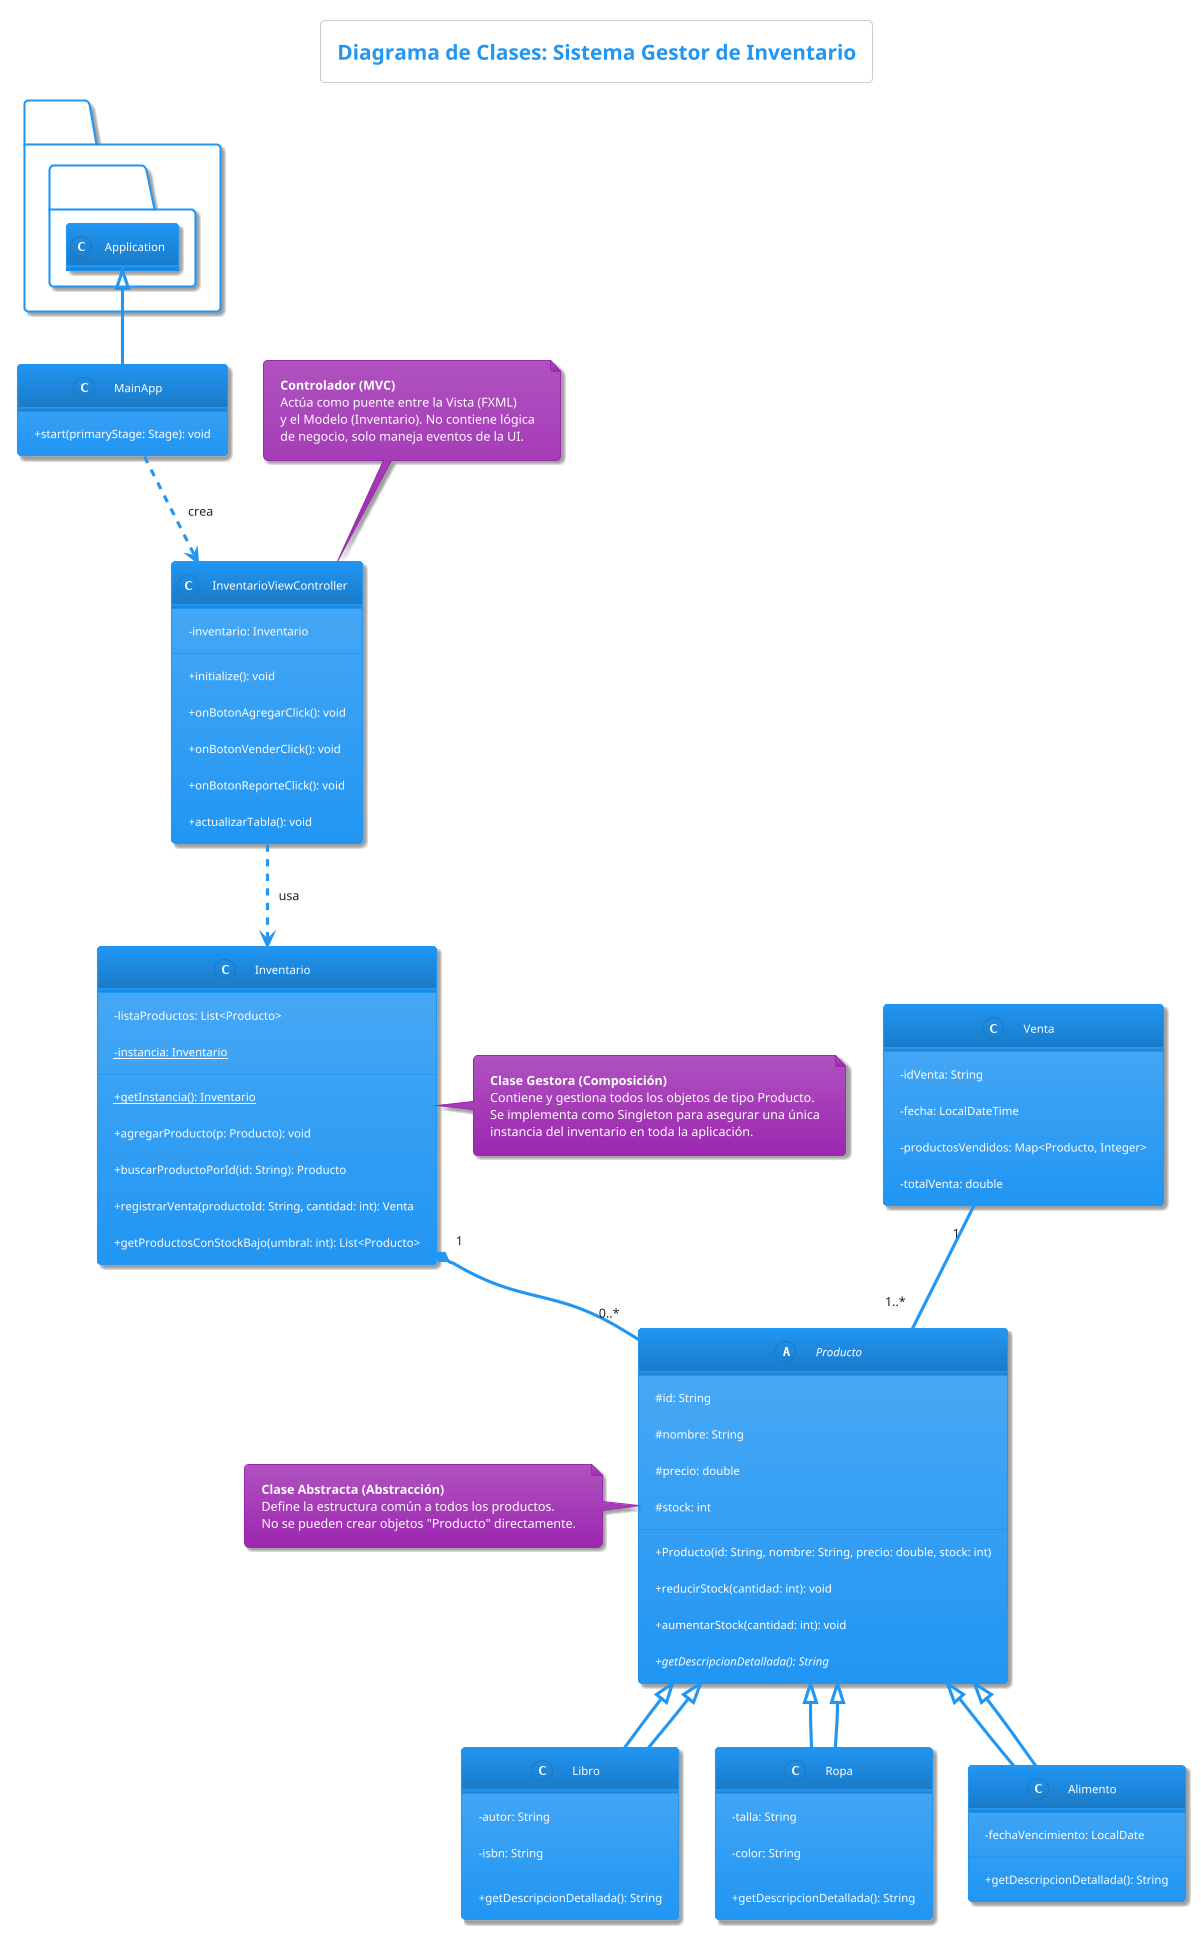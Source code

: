 @startuml Gestor de Inventario

!theme materia
' Quita los iconos de atributos para un look más limpio
skinparam classAttributeIconSize 0
' Esconde atributos y métodos vacíos para no saturar el diagrama
hide empty members

' Título del Diagrama
title Diagrama de Clases: Sistema Gestor de Inventario

' === CLASES PRINCIPALES (EL MODELO) ===

' Clase base abstracta para todos los productos
abstract class Producto {
  # id: String
  # nombre: String
  # precio: double
  # stock: int
  --
  + Producto(id: String, nombre: String, precio: double, stock: int)
  + reducirStock(cantidad: int): void
  + aumentarStock(cantidad: int): void
  + {abstract} getDescripcionDetallada(): String
}
note left of Producto
  **Clase Abstracta (Abstracción)**
  Define la estructura común a todos los productos.
  No se pueden crear objetos "Producto" directamente.
end note

' Clases concretas que heredan de Producto
class Libro extends Producto {
  - autor: String
  - isbn: String
  --
  + getDescripcionDetallada(): String
}

class Ropa extends Producto {
  - talla: String
  - color: String
  --
  + getDescripcionDetallada(): String
}

class Alimento extends Producto {
  - fechaVencimiento: LocalDate
  --
  + getDescripcionDetallada(): String
}


' Clase que gestiona la colección de productos
class Inventario {
  - listaProductos: List<Producto>
  - {static} instancia: Inventario
  --
  + {static} getInstancia(): Inventario
  + agregarProducto(p: Producto): void
  + buscarProductoPorId(id: String): Producto
  + registrarVenta(productoId: String, cantidad: int): Venta
  + getProductosConStockBajo(umbral: int): List<Producto>
}
note right of Inventario
  **Clase Gestora (Composición)**
  Contiene y gestiona todos los objetos de tipo Producto.
  Se implementa como Singleton para asegurar una única
  instancia del inventario en toda la aplicación.
end note

' Clase para registrar transacciones
class Venta {
    - idVenta: String
    - fecha: LocalDateTime
    - productosVendidos: Map<Producto, Integer>
    - totalVenta: double
}


' === CLASES DE LA INTERFAZ (VISTA Y CONTROLADOR) ===

' La clase principal que inicia la aplicación JavaFX
class MainApp extends javafx.application.Application {
  + start(primaryStage: Stage): void
}

' El controlador que conecta la lógica con la interfaz
class InventarioViewController {
  - inventario: Inventario
  --
  + initialize(): void
  + onBotonAgregarClick(): void
  + onBotonVenderClick(): void
  + onBotonReporteClick(): void
  + actualizarTabla(): void
}
note top of InventarioViewController
  **Controlador (MVC)**
  Actúa como puente entre la Vista (FXML)
  y el Modelo (Inventario). No contiene lógica
  de negocio, solo maneja eventos de la UI.
end note


' === RELACIONES ENTRE CLASES ===

' Herencia: Libro, Ropa y Alimento SON UN TIPO DE Producto
Producto <|-- Libro
Producto <|-- Ropa
Producto <|-- Alimento

' Composición: Inventario TIENE Productos. Si el inventario se destruye, los productos también.
Inventario "1" *-- "0..*" Producto

' Asociación: Una Venta está asociada con uno o más productos.
Venta "1" -- "1..*" Producto

' Dependencia: El Controlador USA el Inventario para realizar operaciones.
InventarioViewController ..> Inventario : usa

' Dependencia: La App principal crea e inicia el Controlador.
MainApp ..> InventarioViewController : crea


@enduml